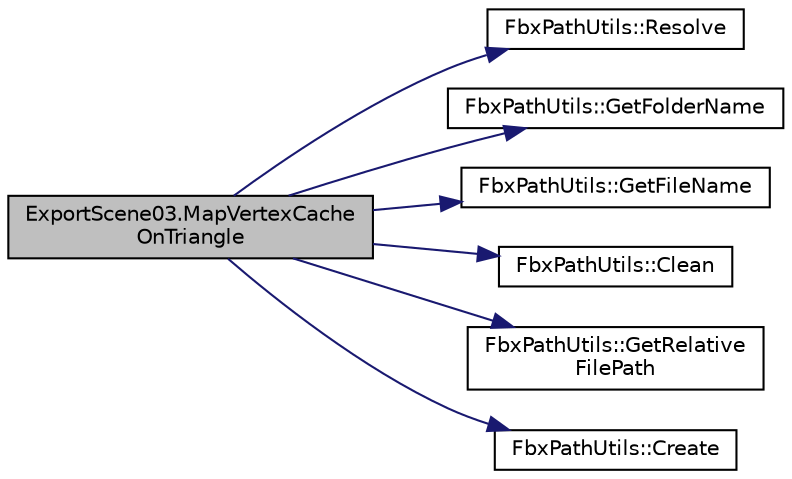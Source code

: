 digraph "ExportScene03.MapVertexCacheOnTriangle"
{
  edge [fontname="Helvetica",fontsize="10",labelfontname="Helvetica",labelfontsize="10"];
  node [fontname="Helvetica",fontsize="10",shape=record];
  rankdir="LR";
  Node56 [label="ExportScene03.MapVertexCache\lOnTriangle",height=0.2,width=0.4,color="black", fillcolor="grey75", style="filled", fontcolor="black"];
  Node56 -> Node57 [color="midnightblue",fontsize="10",style="solid",fontname="Helvetica"];
  Node57 [label="FbxPathUtils::Resolve",height=0.2,width=0.4,color="black", fillcolor="white", style="filled",URL="$class_fbx_path_utils.html#a5adc2b4d7bed904ba22f3613f9bb729a"];
  Node56 -> Node58 [color="midnightblue",fontsize="10",style="solid",fontname="Helvetica"];
  Node58 [label="FbxPathUtils::GetFolderName",height=0.2,width=0.4,color="black", fillcolor="white", style="filled",URL="$class_fbx_path_utils.html#a387c0512f521b504303361b2d79c4242"];
  Node56 -> Node59 [color="midnightblue",fontsize="10",style="solid",fontname="Helvetica"];
  Node59 [label="FbxPathUtils::GetFileName",height=0.2,width=0.4,color="black", fillcolor="white", style="filled",URL="$class_fbx_path_utils.html#ac7822ad3605dcfbe63e99a848e959d50"];
  Node56 -> Node60 [color="midnightblue",fontsize="10",style="solid",fontname="Helvetica"];
  Node60 [label="FbxPathUtils::Clean",height=0.2,width=0.4,color="black", fillcolor="white", style="filled",URL="$class_fbx_path_utils.html#a33d8212ceaa902e1161882ab8d69e3ca",tooltip="Clean the redundant and useless denotations in given path name. "];
  Node56 -> Node61 [color="midnightblue",fontsize="10",style="solid",fontname="Helvetica"];
  Node61 [label="FbxPathUtils::GetRelative\lFilePath",height=0.2,width=0.4,color="black", fillcolor="white", style="filled",URL="$class_fbx_path_utils.html#a330b64c4fc722a47e0bb0a946249e021",tooltip="Get the given new path&#39;s relative path to the given root path. "];
  Node56 -> Node62 [color="midnightblue",fontsize="10",style="solid",fontname="Helvetica"];
  Node62 [label="FbxPathUtils::Create",height=0.2,width=0.4,color="black", fillcolor="white", style="filled",URL="$class_fbx_path_utils.html#aa644a8ad1e94eb8a522e6fd653824e93"];
}
